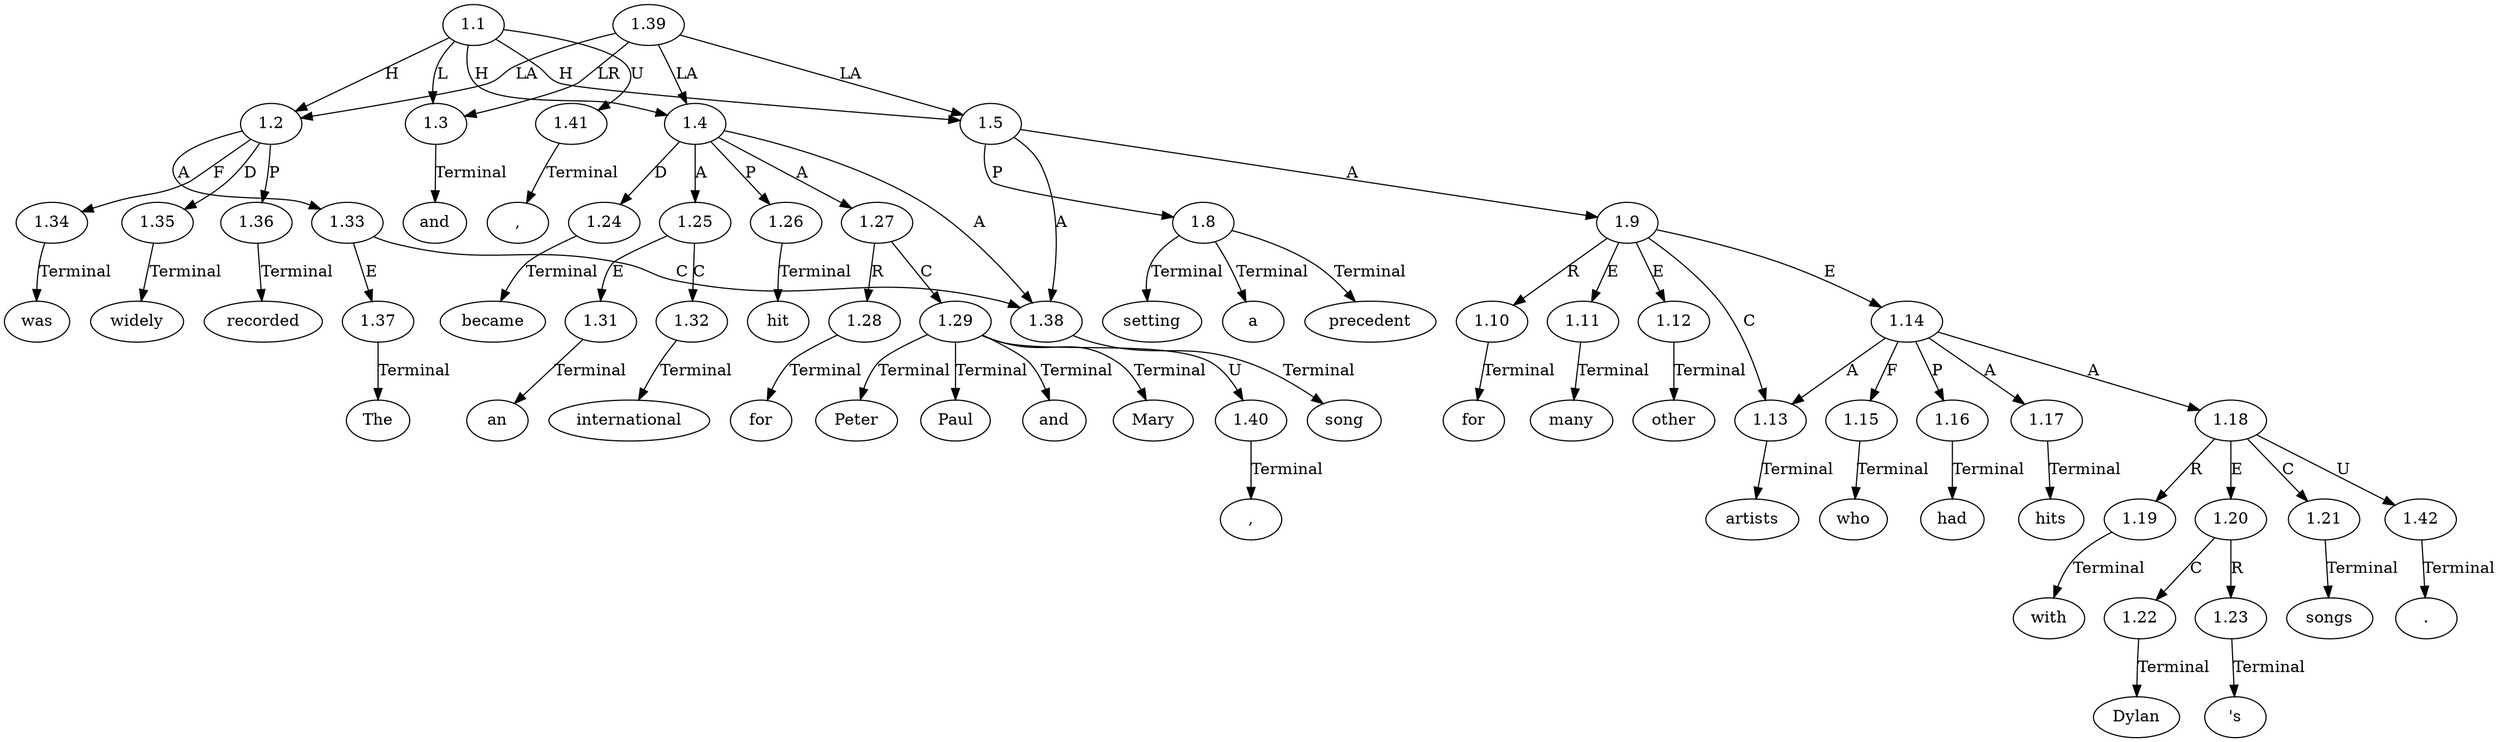 // Graph
digraph {
	0.1 [label=The ordering=out]
	0.10 [label=hit ordering=out]
	0.11 [label=for ordering=out]
	0.12 [label=Peter ordering=out]
	0.13 [label="," ordering=out]
	0.14 [label=Paul ordering=out]
	0.15 [label=and ordering=out]
	0.16 [label=Mary ordering=out]
	0.17 [label="," ordering=out]
	0.18 [label=setting ordering=out]
	0.19 [label=a ordering=out]
	0.2 [label=song ordering=out]
	0.20 [label=precedent ordering=out]
	0.21 [label=for ordering=out]
	0.22 [label=many ordering=out]
	0.23 [label=other ordering=out]
	0.24 [label=artists ordering=out]
	0.25 [label=who ordering=out]
	0.26 [label=had ordering=out]
	0.27 [label=hits ordering=out]
	0.28 [label=with ordering=out]
	0.29 [label=Dylan ordering=out]
	0.3 [label=was ordering=out]
	0.30 [label="'s" ordering=out]
	0.31 [label=songs ordering=out]
	0.32 [label="." ordering=out]
	0.4 [label=widely ordering=out]
	0.5 [label=recorded ordering=out]
	0.6 [label=and ordering=out]
	0.7 [label=became ordering=out]
	0.8 [label=an ordering=out]
	0.9 [label=international ordering=out]
	1.1 [label=1.1 ordering=out]
	1.2 [label=1.2 ordering=out]
	1.3 [label=1.3 ordering=out]
	1.4 [label=1.4 ordering=out]
	1.5 [label=1.5 ordering=out]
	1.8 [label=1.8 ordering=out]
	1.9 [label=1.9 ordering=out]
	1.10 [label=1.10 ordering=out]
	1.11 [label=1.11 ordering=out]
	1.12 [label=1.12 ordering=out]
	1.13 [label=1.13 ordering=out]
	1.14 [label=1.14 ordering=out]
	1.15 [label=1.15 ordering=out]
	1.16 [label=1.16 ordering=out]
	1.17 [label=1.17 ordering=out]
	1.18 [label=1.18 ordering=out]
	1.19 [label=1.19 ordering=out]
	1.20 [label=1.20 ordering=out]
	1.21 [label=1.21 ordering=out]
	1.22 [label=1.22 ordering=out]
	1.23 [label=1.23 ordering=out]
	1.24 [label=1.24 ordering=out]
	1.25 [label=1.25 ordering=out]
	1.26 [label=1.26 ordering=out]
	1.27 [label=1.27 ordering=out]
	1.28 [label=1.28 ordering=out]
	1.29 [label=1.29 ordering=out]
	1.31 [label=1.31 ordering=out]
	1.32 [label=1.32 ordering=out]
	1.33 [label=1.33 ordering=out]
	1.34 [label=1.34 ordering=out]
	1.35 [label=1.35 ordering=out]
	1.36 [label=1.36 ordering=out]
	1.37 [label=1.37 ordering=out]
	1.38 [label=1.38 ordering=out]
	1.39 [label=1.39 ordering=out]
	1.40 [label=1.40 ordering=out]
	1.41 [label=1.41 ordering=out]
	1.42 [label=1.42 ordering=out]
	1.1 -> 1.2 [label=H ordering=out]
	1.1 -> 1.3 [label=L ordering=out]
	1.1 -> 1.4 [label=H ordering=out]
	1.1 -> 1.5 [label=H ordering=out]
	1.1 -> 1.41 [label=U ordering=out]
	1.2 -> 1.33 [label=A ordering=out]
	1.2 -> 1.34 [label=F ordering=out]
	1.2 -> 1.35 [label=D ordering=out]
	1.2 -> 1.36 [label=P ordering=out]
	1.3 -> 0.6 [label=Terminal ordering=out]
	1.4 -> 1.24 [label=D ordering=out]
	1.4 -> 1.25 [label=A ordering=out]
	1.4 -> 1.26 [label=P ordering=out]
	1.4 -> 1.27 [label=A ordering=out]
	1.4 -> 1.38 [label=A ordering=out]
	1.5 -> 1.8 [label=P ordering=out]
	1.5 -> 1.9 [label=A ordering=out]
	1.5 -> 1.38 [label=A ordering=out]
	1.8 -> 0.18 [label=Terminal ordering=out]
	1.8 -> 0.19 [label=Terminal ordering=out]
	1.8 -> 0.20 [label=Terminal ordering=out]
	1.9 -> 1.10 [label=R ordering=out]
	1.9 -> 1.11 [label=E ordering=out]
	1.9 -> 1.12 [label=E ordering=out]
	1.9 -> 1.13 [label=C ordering=out]
	1.9 -> 1.14 [label=E ordering=out]
	1.10 -> 0.21 [label=Terminal ordering=out]
	1.11 -> 0.22 [label=Terminal ordering=out]
	1.12 -> 0.23 [label=Terminal ordering=out]
	1.13 -> 0.24 [label=Terminal ordering=out]
	1.14 -> 1.13 [label=A ordering=out]
	1.14 -> 1.15 [label=F ordering=out]
	1.14 -> 1.16 [label=P ordering=out]
	1.14 -> 1.17 [label=A ordering=out]
	1.14 -> 1.18 [label=A ordering=out]
	1.15 -> 0.25 [label=Terminal ordering=out]
	1.16 -> 0.26 [label=Terminal ordering=out]
	1.17 -> 0.27 [label=Terminal ordering=out]
	1.18 -> 1.19 [label=R ordering=out]
	1.18 -> 1.20 [label=E ordering=out]
	1.18 -> 1.21 [label=C ordering=out]
	1.18 -> 1.42 [label=U ordering=out]
	1.19 -> 0.28 [label=Terminal ordering=out]
	1.20 -> 1.22 [label=C ordering=out]
	1.20 -> 1.23 [label=R ordering=out]
	1.21 -> 0.31 [label=Terminal ordering=out]
	1.22 -> 0.29 [label=Terminal ordering=out]
	1.23 -> 0.30 [label=Terminal ordering=out]
	1.24 -> 0.7 [label=Terminal ordering=out]
	1.25 -> 1.31 [label=E ordering=out]
	1.25 -> 1.32 [label=C ordering=out]
	1.26 -> 0.10 [label=Terminal ordering=out]
	1.27 -> 1.28 [label=R ordering=out]
	1.27 -> 1.29 [label=C ordering=out]
	1.28 -> 0.11 [label=Terminal ordering=out]
	1.29 -> 0.12 [label=Terminal ordering=out]
	1.29 -> 0.14 [label=Terminal ordering=out]
	1.29 -> 0.15 [label=Terminal ordering=out]
	1.29 -> 0.16 [label=Terminal ordering=out]
	1.29 -> 1.40 [label=U ordering=out]
	1.31 -> 0.8 [label=Terminal ordering=out]
	1.32 -> 0.9 [label=Terminal ordering=out]
	1.33 -> 1.37 [label=E ordering=out]
	1.33 -> 1.38 [label=C ordering=out]
	1.34 -> 0.3 [label=Terminal ordering=out]
	1.35 -> 0.4 [label=Terminal ordering=out]
	1.36 -> 0.5 [label=Terminal ordering=out]
	1.37 -> 0.1 [label=Terminal ordering=out]
	1.38 -> 0.2 [label=Terminal ordering=out]
	1.39 -> 1.2 [label=LA ordering=out]
	1.39 -> 1.3 [label=LR ordering=out]
	1.39 -> 1.4 [label=LA ordering=out]
	1.39 -> 1.5 [label=LA ordering=out]
	1.40 -> 0.13 [label=Terminal ordering=out]
	1.41 -> 0.17 [label=Terminal ordering=out]
	1.42 -> 0.32 [label=Terminal ordering=out]
}
